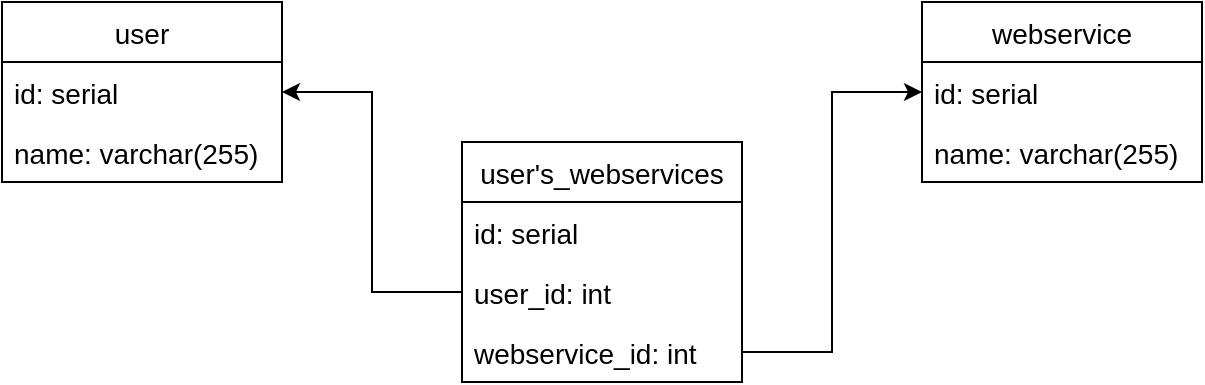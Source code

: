 <mxfile version="15.7.0" type="device"><diagram id="K2P1eYmCxDhC8JV3gNLz" name="Page-1"><mxGraphModel dx="1038" dy="492" grid="1" gridSize="10" guides="1" tooltips="1" connect="1" arrows="1" fold="1" page="1" pageScale="1" pageWidth="827" pageHeight="1169" math="0" shadow="0"><root><mxCell id="0"/><mxCell id="1" parent="0"/><mxCell id="cRoKuL9NsINCjZQGw0Px-31" value="user's_webservices" style="swimlane;fontStyle=0;childLayout=stackLayout;horizontal=1;startSize=30;horizontalStack=0;resizeParent=1;resizeParentMax=0;resizeLast=0;collapsible=1;marginBottom=0;fontSize=14;" vertex="1" parent="1"><mxGeometry x="330" y="170" width="140" height="120" as="geometry"/></mxCell><mxCell id="cRoKuL9NsINCjZQGw0Px-32" value="id: serial" style="text;strokeColor=none;fillColor=none;align=left;verticalAlign=middle;spacingLeft=4;spacingRight=4;overflow=hidden;points=[[0,0.5],[1,0.5]];portConstraint=eastwest;rotatable=0;fontSize=14;" vertex="1" parent="cRoKuL9NsINCjZQGw0Px-31"><mxGeometry y="30" width="140" height="30" as="geometry"/></mxCell><mxCell id="cRoKuL9NsINCjZQGw0Px-33" value="user_id: int" style="text;strokeColor=none;fillColor=none;align=left;verticalAlign=middle;spacingLeft=4;spacingRight=4;overflow=hidden;points=[[0,0.5],[1,0.5]];portConstraint=eastwest;rotatable=0;fontSize=14;" vertex="1" parent="cRoKuL9NsINCjZQGw0Px-31"><mxGeometry y="60" width="140" height="30" as="geometry"/></mxCell><mxCell id="cRoKuL9NsINCjZQGw0Px-34" value="webservice_id: int" style="text;strokeColor=none;fillColor=none;align=left;verticalAlign=middle;spacingLeft=4;spacingRight=4;overflow=hidden;points=[[0,0.5],[1,0.5]];portConstraint=eastwest;rotatable=0;fontSize=14;" vertex="1" parent="cRoKuL9NsINCjZQGw0Px-31"><mxGeometry y="90" width="140" height="30" as="geometry"/></mxCell><mxCell id="cRoKuL9NsINCjZQGw0Px-35" value="user" style="swimlane;fontStyle=0;childLayout=stackLayout;horizontal=1;startSize=30;horizontalStack=0;resizeParent=1;resizeParentMax=0;resizeLast=0;collapsible=1;marginBottom=0;fontSize=14;" vertex="1" parent="1"><mxGeometry x="100" y="100" width="140" height="90" as="geometry"/></mxCell><mxCell id="cRoKuL9NsINCjZQGw0Px-36" value="id: serial" style="text;strokeColor=none;fillColor=none;align=left;verticalAlign=middle;spacingLeft=4;spacingRight=4;overflow=hidden;points=[[0,0.5],[1,0.5]];portConstraint=eastwest;rotatable=0;fontSize=14;" vertex="1" parent="cRoKuL9NsINCjZQGw0Px-35"><mxGeometry y="30" width="140" height="30" as="geometry"/></mxCell><mxCell id="cRoKuL9NsINCjZQGw0Px-37" value="name: varchar(255)" style="text;strokeColor=none;fillColor=none;align=left;verticalAlign=middle;spacingLeft=4;spacingRight=4;overflow=hidden;points=[[0,0.5],[1,0.5]];portConstraint=eastwest;rotatable=0;fontSize=14;" vertex="1" parent="cRoKuL9NsINCjZQGw0Px-35"><mxGeometry y="60" width="140" height="30" as="geometry"/></mxCell><mxCell id="cRoKuL9NsINCjZQGw0Px-39" value="webservice" style="swimlane;fontStyle=0;childLayout=stackLayout;horizontal=1;startSize=30;horizontalStack=0;resizeParent=1;resizeParentMax=0;resizeLast=0;collapsible=1;marginBottom=0;fontSize=14;" vertex="1" parent="1"><mxGeometry x="560" y="100" width="140" height="90" as="geometry"/></mxCell><mxCell id="cRoKuL9NsINCjZQGw0Px-40" value="id: serial" style="text;strokeColor=none;fillColor=none;align=left;verticalAlign=middle;spacingLeft=4;spacingRight=4;overflow=hidden;points=[[0,0.5],[1,0.5]];portConstraint=eastwest;rotatable=0;fontSize=14;" vertex="1" parent="cRoKuL9NsINCjZQGw0Px-39"><mxGeometry y="30" width="140" height="30" as="geometry"/></mxCell><mxCell id="cRoKuL9NsINCjZQGw0Px-41" value="name: varchar(255)" style="text;strokeColor=none;fillColor=none;align=left;verticalAlign=middle;spacingLeft=4;spacingRight=4;overflow=hidden;points=[[0,0.5],[1,0.5]];portConstraint=eastwest;rotatable=0;fontSize=14;" vertex="1" parent="cRoKuL9NsINCjZQGw0Px-39"><mxGeometry y="60" width="140" height="30" as="geometry"/></mxCell><mxCell id="cRoKuL9NsINCjZQGw0Px-43" value="" style="endArrow=classic;html=1;rounded=0;fontSize=14;edgeStyle=orthogonalEdgeStyle;exitX=0;exitY=0.5;exitDx=0;exitDy=0;entryX=1;entryY=0.5;entryDx=0;entryDy=0;" edge="1" parent="1" source="cRoKuL9NsINCjZQGw0Px-33" target="cRoKuL9NsINCjZQGw0Px-36"><mxGeometry width="50" height="50" relative="1" as="geometry"><mxPoint x="390" y="360" as="sourcePoint"/><mxPoint x="440" y="310" as="targetPoint"/></mxGeometry></mxCell><mxCell id="cRoKuL9NsINCjZQGw0Px-44" value="" style="endArrow=classic;html=1;rounded=0;fontSize=14;edgeStyle=orthogonalEdgeStyle;exitX=1;exitY=0.5;exitDx=0;exitDy=0;entryX=0;entryY=0.5;entryDx=0;entryDy=0;" edge="1" parent="1" source="cRoKuL9NsINCjZQGw0Px-34" target="cRoKuL9NsINCjZQGw0Px-40"><mxGeometry width="50" height="50" relative="1" as="geometry"><mxPoint x="390" y="360" as="sourcePoint"/><mxPoint x="550" y="140" as="targetPoint"/></mxGeometry></mxCell></root></mxGraphModel></diagram></mxfile>